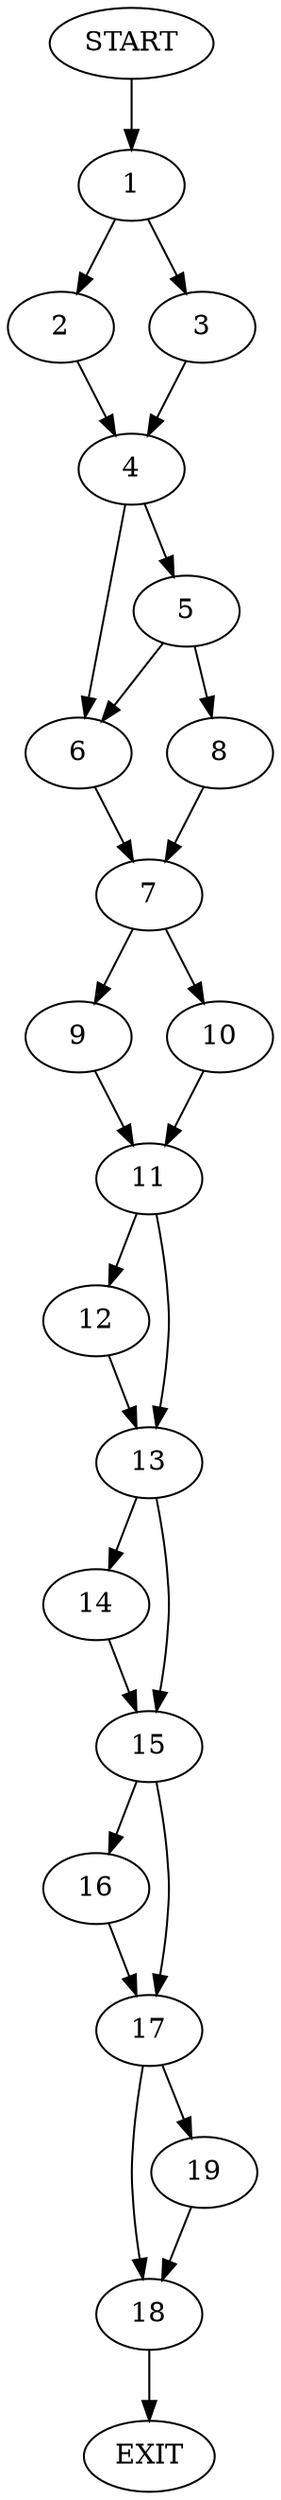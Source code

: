 digraph {
0 [label="START"]
20 [label="EXIT"]
0 -> 1
1 -> 2
1 -> 3
3 -> 4
2 -> 4
4 -> 5
4 -> 6
6 -> 7
5 -> 8
5 -> 6
8 -> 7
7 -> 9
7 -> 10
9 -> 11
10 -> 11
11 -> 12
11 -> 13
12 -> 13
13 -> 14
13 -> 15
15 -> 16
15 -> 17
14 -> 15
16 -> 17
17 -> 18
17 -> 19
19 -> 18
18 -> 20
}
